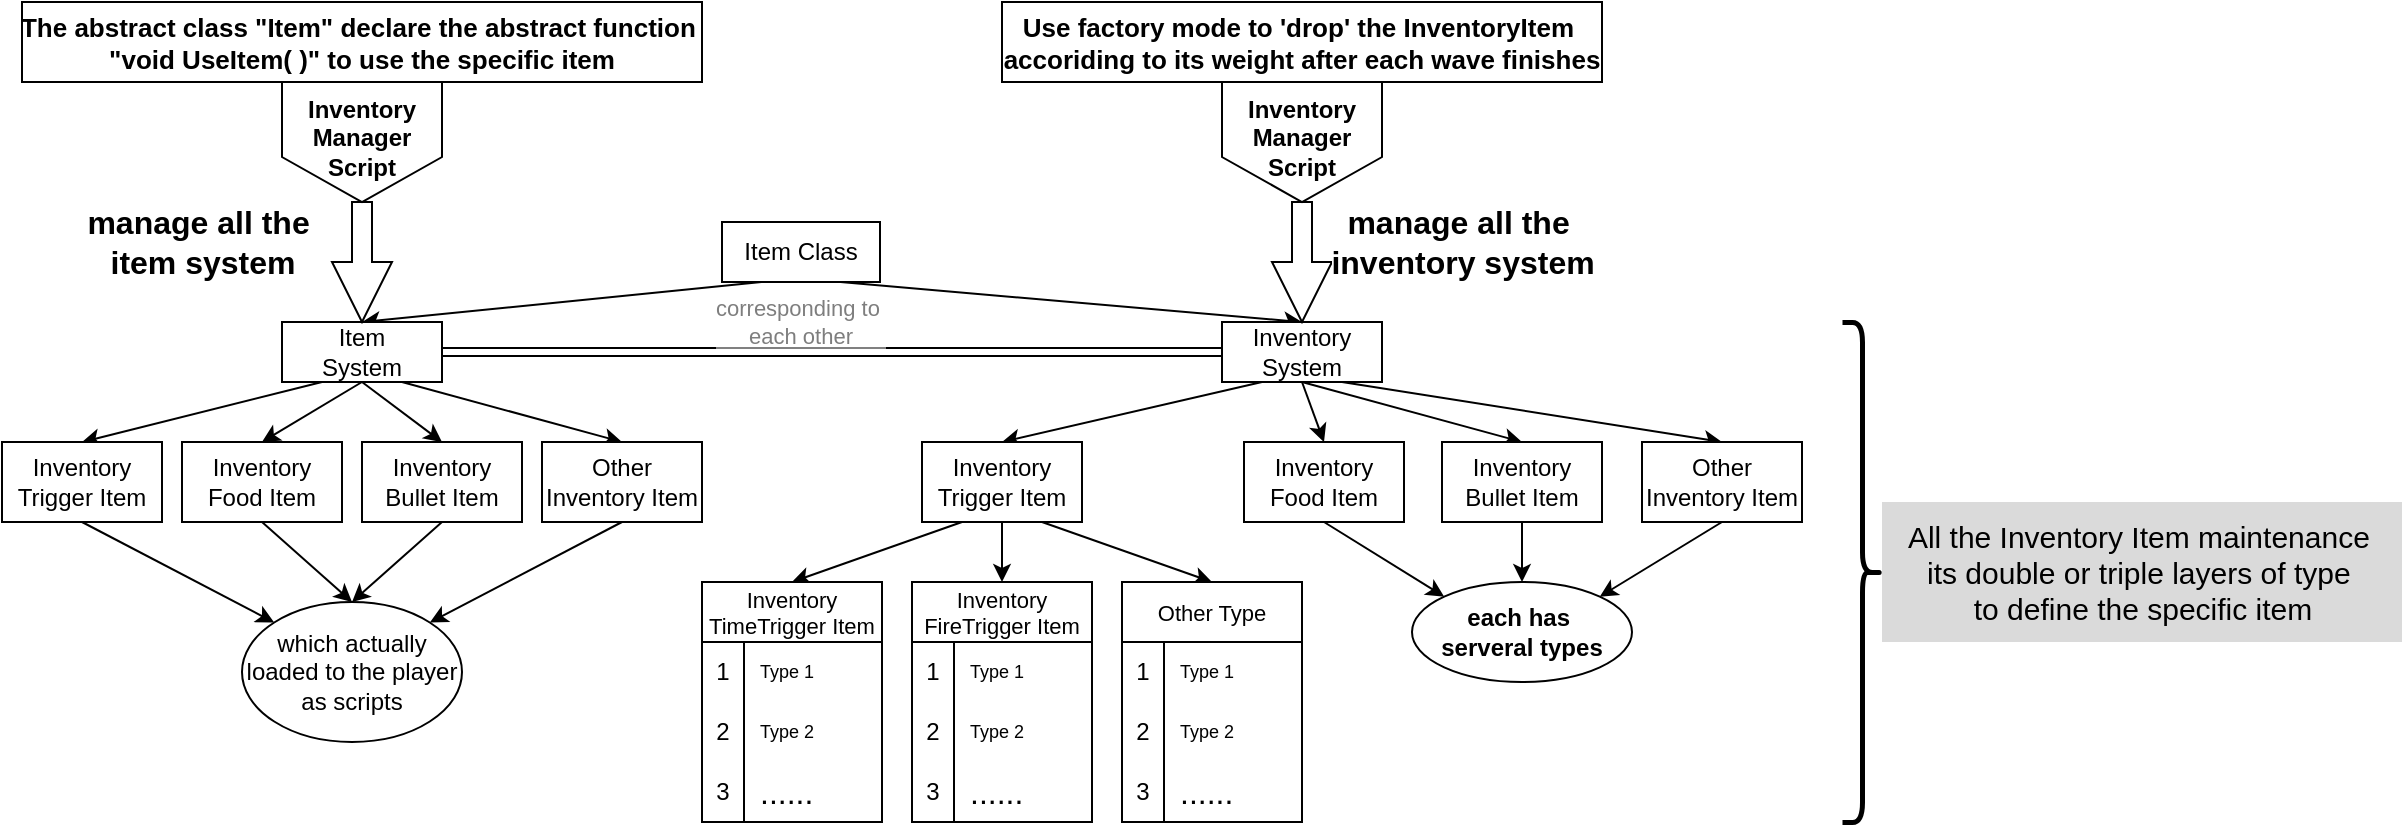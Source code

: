 <mxfile>
  <diagram id="fvb2g3oPO7p78tWDGT2t" name="第 1 页">
    <mxGraphModel dx="1944" dy="809" grid="1" gridSize="10" guides="1" tooltips="1" connect="1" arrows="1" fold="1" page="1" pageScale="1" pageWidth="827" pageHeight="1169" math="0" shadow="0">
      <root>
        <mxCell id="0" />
        <mxCell id="1" parent="0" />
        <mxCell id="5" style="edgeStyle=none;html=1;exitX=0.25;exitY=1;exitDx=0;exitDy=0;entryX=0.5;entryY=0;entryDx=0;entryDy=0;" edge="1" parent="1" source="2" target="3">
          <mxGeometry relative="1" as="geometry" />
        </mxCell>
        <mxCell id="6" style="edgeStyle=none;html=1;exitX=0.75;exitY=1;exitDx=0;exitDy=0;entryX=0.5;entryY=0;entryDx=0;entryDy=0;" edge="1" parent="1" source="2" target="4">
          <mxGeometry relative="1" as="geometry" />
        </mxCell>
        <mxCell id="2" value="Item Class" style="rounded=0;whiteSpace=wrap;html=1;" vertex="1" parent="1">
          <mxGeometry x="300" y="220" width="79" height="30" as="geometry" />
        </mxCell>
        <mxCell id="9" style="edgeStyle=none;html=1;exitX=1;exitY=0.5;exitDx=0;exitDy=0;entryX=0;entryY=0.5;entryDx=0;entryDy=0;shape=link;" edge="1" parent="1" source="3" target="4">
          <mxGeometry relative="1" as="geometry">
            <mxPoint x="220" y="285" as="sourcePoint" />
          </mxGeometry>
        </mxCell>
        <mxCell id="12" value="corresponding to&amp;nbsp;&lt;div&gt;each other&lt;/div&gt;" style="edgeLabel;html=1;align=center;verticalAlign=middle;resizable=0;points=[];textOpacity=50;" vertex="1" connectable="0" parent="9">
          <mxGeometry relative="1" as="geometry">
            <mxPoint x="-16" y="-15" as="offset" />
          </mxGeometry>
        </mxCell>
        <mxCell id="82" style="edgeStyle=none;html=1;exitX=0.25;exitY=1;exitDx=0;exitDy=0;entryX=0.5;entryY=0;entryDx=0;entryDy=0;" edge="1" parent="1" source="3" target="78">
          <mxGeometry relative="1" as="geometry" />
        </mxCell>
        <mxCell id="83" style="edgeStyle=none;html=1;exitX=0.5;exitY=1;exitDx=0;exitDy=0;entryX=0.5;entryY=0;entryDx=0;entryDy=0;" edge="1" parent="1" source="3" target="79">
          <mxGeometry relative="1" as="geometry" />
        </mxCell>
        <mxCell id="84" style="edgeStyle=none;html=1;exitX=0.75;exitY=1;exitDx=0;exitDy=0;entryX=0.5;entryY=0;entryDx=0;entryDy=0;" edge="1" parent="1" source="3" target="81">
          <mxGeometry relative="1" as="geometry" />
        </mxCell>
        <mxCell id="85" style="edgeStyle=none;html=1;exitX=0.5;exitY=1;exitDx=0;exitDy=0;entryX=0.5;entryY=0;entryDx=0;entryDy=0;" edge="1" parent="1" source="3" target="80">
          <mxGeometry relative="1" as="geometry" />
        </mxCell>
        <mxCell id="3" value="Item&lt;div&gt;System&lt;/div&gt;" style="rounded=0;whiteSpace=wrap;html=1;" vertex="1" parent="1">
          <mxGeometry x="80" y="270" width="80" height="30" as="geometry" />
        </mxCell>
        <mxCell id="17" style="edgeStyle=none;html=1;exitX=0.25;exitY=1;exitDx=0;exitDy=0;entryX=0.5;entryY=0;entryDx=0;entryDy=0;" edge="1" parent="1" source="4" target="14">
          <mxGeometry relative="1" as="geometry" />
        </mxCell>
        <mxCell id="18" style="edgeStyle=none;html=1;exitX=0.5;exitY=1;exitDx=0;exitDy=0;entryX=0.5;entryY=0;entryDx=0;entryDy=0;" edge="1" parent="1" source="4" target="15">
          <mxGeometry relative="1" as="geometry" />
        </mxCell>
        <mxCell id="19" style="edgeStyle=none;html=1;exitX=0.5;exitY=1;exitDx=0;exitDy=0;entryX=0.5;entryY=0;entryDx=0;entryDy=0;" edge="1" parent="1" source="4" target="16">
          <mxGeometry relative="1" as="geometry" />
        </mxCell>
        <mxCell id="21" style="edgeStyle=none;html=1;exitX=0.75;exitY=1;exitDx=0;exitDy=0;entryX=0.5;entryY=0;entryDx=0;entryDy=0;" edge="1" parent="1" source="4" target="20">
          <mxGeometry relative="1" as="geometry" />
        </mxCell>
        <mxCell id="4" value="Inventory System" style="rounded=0;whiteSpace=wrap;html=1;" vertex="1" parent="1">
          <mxGeometry x="550" y="270" width="80" height="30" as="geometry" />
        </mxCell>
        <mxCell id="59" style="edgeStyle=none;html=1;exitX=0.25;exitY=1;exitDx=0;exitDy=0;entryX=0.5;entryY=0;entryDx=0;entryDy=0;" edge="1" parent="1" source="14" target="29">
          <mxGeometry relative="1" as="geometry" />
        </mxCell>
        <mxCell id="60" style="edgeStyle=none;html=1;exitX=0.5;exitY=1;exitDx=0;exitDy=0;entryX=0.5;entryY=0;entryDx=0;entryDy=0;" edge="1" parent="1" source="14" target="48">
          <mxGeometry relative="1" as="geometry" />
        </mxCell>
        <mxCell id="86" style="edgeStyle=none;html=1;exitX=0.75;exitY=1;exitDx=0;exitDy=0;entryX=0.5;entryY=0;entryDx=0;entryDy=0;" edge="1" parent="1" source="14" target="62">
          <mxGeometry relative="1" as="geometry" />
        </mxCell>
        <mxCell id="14" value="Inventory&lt;div&gt;Trigger&amp;nbsp;&lt;span style=&quot;background-color: transparent;&quot;&gt;Item&lt;/span&gt;&lt;/div&gt;" style="rounded=0;whiteSpace=wrap;html=1;" vertex="1" parent="1">
          <mxGeometry x="400" y="330" width="80" height="40" as="geometry" />
        </mxCell>
        <mxCell id="76" style="edgeStyle=none;html=1;exitX=0.5;exitY=1;exitDx=0;exitDy=0;entryX=0;entryY=0;entryDx=0;entryDy=0;" edge="1" parent="1" source="15" target="74">
          <mxGeometry relative="1" as="geometry" />
        </mxCell>
        <mxCell id="15" value="&lt;span style=&quot;color: rgb(0, 0, 0);&quot;&gt;Inventory&lt;/span&gt;&lt;div&gt;&lt;span style=&quot;background-color: transparent;&quot;&gt;&lt;font color=&quot;#000000&quot;&gt;Food&lt;/font&gt;&amp;nbsp;&lt;/span&gt;&lt;span style=&quot;background-color: transparent;&quot;&gt;Item&lt;/span&gt;&lt;/div&gt;" style="rounded=0;whiteSpace=wrap;html=1;" vertex="1" parent="1">
          <mxGeometry x="561" y="330" width="80" height="40" as="geometry" />
        </mxCell>
        <mxCell id="75" style="edgeStyle=none;html=1;exitX=0.5;exitY=1;exitDx=0;exitDy=0;entryX=0.5;entryY=0;entryDx=0;entryDy=0;" edge="1" parent="1" source="16" target="74">
          <mxGeometry relative="1" as="geometry" />
        </mxCell>
        <mxCell id="16" value="&lt;span style=&quot;color: rgb(0, 0, 0);&quot;&gt;Inventory&lt;/span&gt;&lt;div&gt;&lt;span style=&quot;background-color: transparent;&quot;&gt;Bullet&amp;nbsp;&lt;/span&gt;&lt;span style=&quot;background-color: transparent;&quot;&gt;Item&lt;/span&gt;&lt;/div&gt;" style="rounded=0;whiteSpace=wrap;html=1;" vertex="1" parent="1">
          <mxGeometry x="660" y="330" width="80" height="40" as="geometry" />
        </mxCell>
        <mxCell id="77" style="edgeStyle=none;html=1;exitX=0.5;exitY=1;exitDx=0;exitDy=0;entryX=1;entryY=0;entryDx=0;entryDy=0;" edge="1" parent="1" source="20" target="74">
          <mxGeometry relative="1" as="geometry" />
        </mxCell>
        <mxCell id="20" value="Other&lt;div&gt;Inventory Item&lt;/div&gt;" style="rounded=0;whiteSpace=wrap;html=1;" vertex="1" parent="1">
          <mxGeometry x="760" y="330" width="80" height="40" as="geometry" />
        </mxCell>
        <mxCell id="29" value="Inventory&#xa;TimeTrigger Item" style="shape=table;startSize=30;container=1;collapsible=0;childLayout=tableLayout;fixedRows=1;rowLines=0;fontStyle=0;strokeColor=default;fontSize=11;" vertex="1" parent="1">
          <mxGeometry x="290" y="400" width="90" height="120" as="geometry" />
        </mxCell>
        <mxCell id="30" value="" style="shape=tableRow;horizontal=0;startSize=0;swimlaneHead=0;swimlaneBody=0;top=0;left=0;bottom=0;right=0;collapsible=0;dropTarget=0;fillColor=none;points=[[0,0.5],[1,0.5]];portConstraint=eastwest;strokeColor=inherit;fontSize=16;" vertex="1" parent="29">
          <mxGeometry y="30" width="90" height="30" as="geometry" />
        </mxCell>
        <mxCell id="31" value="1" style="shape=partialRectangle;html=1;whiteSpace=wrap;connectable=0;fillColor=none;top=0;left=0;bottom=0;right=0;overflow=hidden;pointerEvents=1;strokeColor=inherit;fontSize=12;" vertex="1" parent="30">
          <mxGeometry width="21" height="30" as="geometry">
            <mxRectangle width="21" height="30" as="alternateBounds" />
          </mxGeometry>
        </mxCell>
        <mxCell id="32" value="Type 1" style="shape=partialRectangle;html=1;whiteSpace=wrap;connectable=0;fillColor=none;top=0;left=0;bottom=0;right=0;align=left;spacingLeft=6;overflow=hidden;strokeColor=inherit;fontSize=9;" vertex="1" parent="30">
          <mxGeometry x="21" width="69" height="30" as="geometry">
            <mxRectangle width="69" height="30" as="alternateBounds" />
          </mxGeometry>
        </mxCell>
        <mxCell id="33" value="" style="shape=tableRow;horizontal=0;startSize=0;swimlaneHead=0;swimlaneBody=0;top=0;left=0;bottom=0;right=0;collapsible=0;dropTarget=0;fillColor=none;points=[[0,0.5],[1,0.5]];portConstraint=eastwest;strokeColor=inherit;fontSize=16;" vertex="1" parent="29">
          <mxGeometry y="60" width="90" height="30" as="geometry" />
        </mxCell>
        <mxCell id="34" value="2" style="shape=partialRectangle;html=1;whiteSpace=wrap;connectable=0;fillColor=none;top=0;left=0;bottom=0;right=0;overflow=hidden;strokeColor=inherit;fontSize=12;" vertex="1" parent="33">
          <mxGeometry width="21" height="30" as="geometry">
            <mxRectangle width="21" height="30" as="alternateBounds" />
          </mxGeometry>
        </mxCell>
        <mxCell id="35" value="Type 2" style="shape=partialRectangle;html=1;whiteSpace=wrap;connectable=0;fillColor=none;top=0;left=0;bottom=0;right=0;align=left;spacingLeft=6;overflow=hidden;strokeColor=inherit;fontSize=9;" vertex="1" parent="33">
          <mxGeometry x="21" width="69" height="30" as="geometry">
            <mxRectangle width="69" height="30" as="alternateBounds" />
          </mxGeometry>
        </mxCell>
        <mxCell id="36" value="" style="shape=tableRow;horizontal=0;startSize=0;swimlaneHead=0;swimlaneBody=0;top=0;left=0;bottom=0;right=0;collapsible=0;dropTarget=0;fillColor=none;points=[[0,0.5],[1,0.5]];portConstraint=eastwest;strokeColor=inherit;fontSize=16;" vertex="1" parent="29">
          <mxGeometry y="90" width="90" height="30" as="geometry" />
        </mxCell>
        <mxCell id="37" value="3" style="shape=partialRectangle;html=1;whiteSpace=wrap;connectable=0;fillColor=none;top=0;left=0;bottom=0;right=0;overflow=hidden;strokeColor=inherit;fontSize=12;" vertex="1" parent="36">
          <mxGeometry width="21" height="30" as="geometry">
            <mxRectangle width="21" height="30" as="alternateBounds" />
          </mxGeometry>
        </mxCell>
        <mxCell id="38" value="&lt;div style=&quot;&quot;&gt;&lt;span style=&quot;background-color: transparent;&quot;&gt;......&lt;/span&gt;&lt;/div&gt;" style="shape=partialRectangle;html=1;whiteSpace=wrap;connectable=0;fillColor=none;top=0;left=0;bottom=0;right=0;align=left;spacingLeft=6;overflow=hidden;strokeColor=inherit;fontSize=16;verticalAlign=middle;labelPosition=center;verticalLabelPosition=middle;" vertex="1" parent="36">
          <mxGeometry x="21" width="69" height="30" as="geometry">
            <mxRectangle width="69" height="30" as="alternateBounds" />
          </mxGeometry>
        </mxCell>
        <mxCell id="48" value="Inventory&#xa;FireTrigger Item" style="shape=table;startSize=30;container=1;collapsible=0;childLayout=tableLayout;fixedRows=1;rowLines=0;fontStyle=0;strokeColor=default;fontSize=11;" vertex="1" parent="1">
          <mxGeometry x="395" y="400" width="90" height="120" as="geometry" />
        </mxCell>
        <mxCell id="49" value="" style="shape=tableRow;horizontal=0;startSize=0;swimlaneHead=0;swimlaneBody=0;top=0;left=0;bottom=0;right=0;collapsible=0;dropTarget=0;fillColor=none;points=[[0,0.5],[1,0.5]];portConstraint=eastwest;strokeColor=inherit;fontSize=16;" vertex="1" parent="48">
          <mxGeometry y="30" width="90" height="30" as="geometry" />
        </mxCell>
        <mxCell id="50" value="1" style="shape=partialRectangle;html=1;whiteSpace=wrap;connectable=0;fillColor=none;top=0;left=0;bottom=0;right=0;overflow=hidden;pointerEvents=1;strokeColor=inherit;fontSize=12;" vertex="1" parent="49">
          <mxGeometry width="21" height="30" as="geometry">
            <mxRectangle width="21" height="30" as="alternateBounds" />
          </mxGeometry>
        </mxCell>
        <mxCell id="51" value="Type 1" style="shape=partialRectangle;html=1;whiteSpace=wrap;connectable=0;fillColor=none;top=0;left=0;bottom=0;right=0;align=left;spacingLeft=6;overflow=hidden;strokeColor=inherit;fontSize=9;" vertex="1" parent="49">
          <mxGeometry x="21" width="69" height="30" as="geometry">
            <mxRectangle width="69" height="30" as="alternateBounds" />
          </mxGeometry>
        </mxCell>
        <mxCell id="52" value="" style="shape=tableRow;horizontal=0;startSize=0;swimlaneHead=0;swimlaneBody=0;top=0;left=0;bottom=0;right=0;collapsible=0;dropTarget=0;fillColor=none;points=[[0,0.5],[1,0.5]];portConstraint=eastwest;strokeColor=inherit;fontSize=16;" vertex="1" parent="48">
          <mxGeometry y="60" width="90" height="30" as="geometry" />
        </mxCell>
        <mxCell id="53" value="2" style="shape=partialRectangle;html=1;whiteSpace=wrap;connectable=0;fillColor=none;top=0;left=0;bottom=0;right=0;overflow=hidden;strokeColor=inherit;fontSize=12;" vertex="1" parent="52">
          <mxGeometry width="21" height="30" as="geometry">
            <mxRectangle width="21" height="30" as="alternateBounds" />
          </mxGeometry>
        </mxCell>
        <mxCell id="54" value="Type 2" style="shape=partialRectangle;html=1;whiteSpace=wrap;connectable=0;fillColor=none;top=0;left=0;bottom=0;right=0;align=left;spacingLeft=6;overflow=hidden;strokeColor=inherit;fontSize=9;" vertex="1" parent="52">
          <mxGeometry x="21" width="69" height="30" as="geometry">
            <mxRectangle width="69" height="30" as="alternateBounds" />
          </mxGeometry>
        </mxCell>
        <mxCell id="55" value="" style="shape=tableRow;horizontal=0;startSize=0;swimlaneHead=0;swimlaneBody=0;top=0;left=0;bottom=0;right=0;collapsible=0;dropTarget=0;fillColor=none;points=[[0,0.5],[1,0.5]];portConstraint=eastwest;strokeColor=inherit;fontSize=16;" vertex="1" parent="48">
          <mxGeometry y="90" width="90" height="30" as="geometry" />
        </mxCell>
        <mxCell id="56" value="3" style="shape=partialRectangle;html=1;whiteSpace=wrap;connectable=0;fillColor=none;top=0;left=0;bottom=0;right=0;overflow=hidden;strokeColor=inherit;fontSize=12;" vertex="1" parent="55">
          <mxGeometry width="21" height="30" as="geometry">
            <mxRectangle width="21" height="30" as="alternateBounds" />
          </mxGeometry>
        </mxCell>
        <mxCell id="57" value="&lt;div style=&quot;&quot;&gt;&lt;span style=&quot;background-color: transparent;&quot;&gt;......&lt;/span&gt;&lt;/div&gt;" style="shape=partialRectangle;html=1;whiteSpace=wrap;connectable=0;fillColor=none;top=0;left=0;bottom=0;right=0;align=left;spacingLeft=6;overflow=hidden;strokeColor=inherit;fontSize=16;verticalAlign=middle;labelPosition=center;verticalLabelPosition=middle;" vertex="1" parent="55">
          <mxGeometry x="21" width="69" height="30" as="geometry">
            <mxRectangle width="69" height="30" as="alternateBounds" />
          </mxGeometry>
        </mxCell>
        <mxCell id="62" value="Other Type" style="shape=table;startSize=30;container=1;collapsible=0;childLayout=tableLayout;fixedRows=1;rowLines=0;fontStyle=0;strokeColor=default;fontSize=11;" vertex="1" parent="1">
          <mxGeometry x="500" y="400" width="90" height="120" as="geometry" />
        </mxCell>
        <mxCell id="63" value="" style="shape=tableRow;horizontal=0;startSize=0;swimlaneHead=0;swimlaneBody=0;top=0;left=0;bottom=0;right=0;collapsible=0;dropTarget=0;fillColor=none;points=[[0,0.5],[1,0.5]];portConstraint=eastwest;strokeColor=inherit;fontSize=16;" vertex="1" parent="62">
          <mxGeometry y="30" width="90" height="30" as="geometry" />
        </mxCell>
        <mxCell id="64" value="1" style="shape=partialRectangle;html=1;whiteSpace=wrap;connectable=0;fillColor=none;top=0;left=0;bottom=0;right=0;overflow=hidden;pointerEvents=1;strokeColor=inherit;fontSize=12;" vertex="1" parent="63">
          <mxGeometry width="21" height="30" as="geometry">
            <mxRectangle width="21" height="30" as="alternateBounds" />
          </mxGeometry>
        </mxCell>
        <mxCell id="65" value="Type 1" style="shape=partialRectangle;html=1;whiteSpace=wrap;connectable=0;fillColor=none;top=0;left=0;bottom=0;right=0;align=left;spacingLeft=6;overflow=hidden;strokeColor=inherit;fontSize=9;" vertex="1" parent="63">
          <mxGeometry x="21" width="69" height="30" as="geometry">
            <mxRectangle width="69" height="30" as="alternateBounds" />
          </mxGeometry>
        </mxCell>
        <mxCell id="66" value="" style="shape=tableRow;horizontal=0;startSize=0;swimlaneHead=0;swimlaneBody=0;top=0;left=0;bottom=0;right=0;collapsible=0;dropTarget=0;fillColor=none;points=[[0,0.5],[1,0.5]];portConstraint=eastwest;strokeColor=inherit;fontSize=16;" vertex="1" parent="62">
          <mxGeometry y="60" width="90" height="30" as="geometry" />
        </mxCell>
        <mxCell id="67" value="2" style="shape=partialRectangle;html=1;whiteSpace=wrap;connectable=0;fillColor=none;top=0;left=0;bottom=0;right=0;overflow=hidden;strokeColor=inherit;fontSize=12;" vertex="1" parent="66">
          <mxGeometry width="21" height="30" as="geometry">
            <mxRectangle width="21" height="30" as="alternateBounds" />
          </mxGeometry>
        </mxCell>
        <mxCell id="68" value="Type 2" style="shape=partialRectangle;html=1;whiteSpace=wrap;connectable=0;fillColor=none;top=0;left=0;bottom=0;right=0;align=left;spacingLeft=6;overflow=hidden;strokeColor=inherit;fontSize=9;" vertex="1" parent="66">
          <mxGeometry x="21" width="69" height="30" as="geometry">
            <mxRectangle width="69" height="30" as="alternateBounds" />
          </mxGeometry>
        </mxCell>
        <mxCell id="69" value="" style="shape=tableRow;horizontal=0;startSize=0;swimlaneHead=0;swimlaneBody=0;top=0;left=0;bottom=0;right=0;collapsible=0;dropTarget=0;fillColor=none;points=[[0,0.5],[1,0.5]];portConstraint=eastwest;strokeColor=inherit;fontSize=16;" vertex="1" parent="62">
          <mxGeometry y="90" width="90" height="30" as="geometry" />
        </mxCell>
        <mxCell id="70" value="3" style="shape=partialRectangle;html=1;whiteSpace=wrap;connectable=0;fillColor=none;top=0;left=0;bottom=0;right=0;overflow=hidden;strokeColor=inherit;fontSize=12;" vertex="1" parent="69">
          <mxGeometry width="21" height="30" as="geometry">
            <mxRectangle width="21" height="30" as="alternateBounds" />
          </mxGeometry>
        </mxCell>
        <mxCell id="71" value="&lt;div style=&quot;&quot;&gt;&lt;span style=&quot;background-color: transparent;&quot;&gt;......&lt;/span&gt;&lt;/div&gt;" style="shape=partialRectangle;html=1;whiteSpace=wrap;connectable=0;fillColor=none;top=0;left=0;bottom=0;right=0;align=left;spacingLeft=6;overflow=hidden;strokeColor=inherit;fontSize=16;verticalAlign=middle;labelPosition=center;verticalLabelPosition=middle;" vertex="1" parent="69">
          <mxGeometry x="21" width="69" height="30" as="geometry">
            <mxRectangle width="69" height="30" as="alternateBounds" />
          </mxGeometry>
        </mxCell>
        <mxCell id="74" value="each has&amp;nbsp;&lt;div&gt;serveral&amp;nbsp;&lt;span style=&quot;background-color: transparent;&quot;&gt;types&lt;/span&gt;&lt;/div&gt;" style="ellipse;whiteSpace=wrap;html=1;fontStyle=1" vertex="1" parent="1">
          <mxGeometry x="645" y="400" width="110" height="50" as="geometry" />
        </mxCell>
        <mxCell id="88" style="edgeStyle=none;html=1;exitX=0.5;exitY=1;exitDx=0;exitDy=0;entryX=0;entryY=0;entryDx=0;entryDy=0;" edge="1" parent="1" source="78" target="87">
          <mxGeometry relative="1" as="geometry" />
        </mxCell>
        <mxCell id="78" value="Inventory&lt;div&gt;Trigger&amp;nbsp;&lt;span style=&quot;background-color: transparent;&quot;&gt;Item&lt;/span&gt;&lt;/div&gt;" style="rounded=0;whiteSpace=wrap;html=1;" vertex="1" parent="1">
          <mxGeometry x="-60" y="330" width="80" height="40" as="geometry" />
        </mxCell>
        <mxCell id="89" style="edgeStyle=none;html=1;exitX=0.5;exitY=1;exitDx=0;exitDy=0;entryX=0.5;entryY=0;entryDx=0;entryDy=0;" edge="1" parent="1" source="79" target="87">
          <mxGeometry relative="1" as="geometry" />
        </mxCell>
        <mxCell id="79" value="&lt;span style=&quot;color: rgb(0, 0, 0);&quot;&gt;Inventory&lt;/span&gt;&lt;div&gt;&lt;span style=&quot;background-color: transparent;&quot;&gt;&lt;font color=&quot;#000000&quot;&gt;Food&lt;/font&gt;&amp;nbsp;&lt;/span&gt;&lt;span style=&quot;background-color: transparent;&quot;&gt;Item&lt;/span&gt;&lt;/div&gt;" style="rounded=0;whiteSpace=wrap;html=1;" vertex="1" parent="1">
          <mxGeometry x="30" y="330" width="80" height="40" as="geometry" />
        </mxCell>
        <mxCell id="90" style="edgeStyle=none;html=1;exitX=0.5;exitY=1;exitDx=0;exitDy=0;entryX=0.5;entryY=0;entryDx=0;entryDy=0;" edge="1" parent="1" source="80" target="87">
          <mxGeometry relative="1" as="geometry" />
        </mxCell>
        <mxCell id="80" value="&lt;span style=&quot;color: rgb(0, 0, 0);&quot;&gt;Inventory&lt;/span&gt;&lt;div&gt;&lt;span style=&quot;background-color: transparent;&quot;&gt;Bullet&amp;nbsp;&lt;/span&gt;&lt;span style=&quot;background-color: transparent;&quot;&gt;Item&lt;/span&gt;&lt;/div&gt;" style="rounded=0;whiteSpace=wrap;html=1;" vertex="1" parent="1">
          <mxGeometry x="120" y="330" width="80" height="40" as="geometry" />
        </mxCell>
        <mxCell id="91" style="edgeStyle=none;html=1;exitX=0.5;exitY=1;exitDx=0;exitDy=0;entryX=1;entryY=0;entryDx=0;entryDy=0;" edge="1" parent="1" source="81" target="87">
          <mxGeometry relative="1" as="geometry" />
        </mxCell>
        <mxCell id="81" value="Other&lt;div&gt;Inventory Item&lt;/div&gt;" style="rounded=0;whiteSpace=wrap;html=1;" vertex="1" parent="1">
          <mxGeometry x="210" y="330" width="80" height="40" as="geometry" />
        </mxCell>
        <mxCell id="87" value="which actually&lt;div&gt;loaded to the player as scripts&lt;/div&gt;" style="ellipse;whiteSpace=wrap;html=1;" vertex="1" parent="1">
          <mxGeometry x="60" y="410" width="110" height="70" as="geometry" />
        </mxCell>
        <mxCell id="94" value="&lt;b&gt;&lt;font style=&quot;font-size: 16px;&quot;&gt;manage all the&amp;nbsp;&lt;/font&gt;&lt;/b&gt;&lt;div&gt;&lt;b&gt;&lt;font style=&quot;font-size: 16px;&quot;&gt;inventory system&lt;/font&gt;&lt;/b&gt;&lt;/div&gt;" style="edgeStyle=none;html=1;exitX=0.5;exitY=1;exitDx=0;exitDy=0;entryX=0.5;entryY=0;entryDx=0;entryDy=0;shape=arrow;" edge="1" parent="1">
          <mxGeometry x="-0.333" y="80" relative="1" as="geometry">
            <mxPoint x="590" y="210" as="sourcePoint" />
            <mxPoint x="590" y="270" as="targetPoint" />
            <mxPoint as="offset" />
          </mxGeometry>
        </mxCell>
        <mxCell id="93" value="Inventory&lt;div&gt;Manager&lt;/div&gt;&lt;div&gt;Script&lt;/div&gt;" style="shape=offPageConnector;whiteSpace=wrap;html=1;verticalAlign=top;fontStyle=1" vertex="1" parent="1">
          <mxGeometry x="550" y="150" width="80" height="60" as="geometry" />
        </mxCell>
        <mxCell id="95" value="&lt;b&gt;&lt;font style=&quot;font-size: 16px;&quot;&gt;manage all the&amp;nbsp;&lt;/font&gt;&lt;/b&gt;&lt;div&gt;&lt;b&gt;&lt;font style=&quot;font-size: 16px;&quot;&gt;item system&lt;/font&gt;&lt;/b&gt;&lt;/div&gt;" style="edgeStyle=none;html=1;exitX=0.5;exitY=1;exitDx=0;exitDy=0;entryX=0.5;entryY=0;entryDx=0;entryDy=0;shape=arrow;" edge="1" parent="1">
          <mxGeometry x="-0.333" y="-80" relative="1" as="geometry">
            <mxPoint x="120" y="210" as="sourcePoint" />
            <mxPoint x="120" y="270" as="targetPoint" />
            <mxPoint as="offset" />
          </mxGeometry>
        </mxCell>
        <mxCell id="96" value="Inventory&lt;div&gt;Manager&lt;/div&gt;&lt;div&gt;Script&lt;/div&gt;" style="shape=offPageConnector;whiteSpace=wrap;html=1;verticalAlign=top;fontStyle=1" vertex="1" parent="1">
          <mxGeometry x="80" y="150" width="80" height="60" as="geometry" />
        </mxCell>
        <mxCell id="101" value="" style="shape=curlyBracket;whiteSpace=wrap;html=1;rounded=1;flipH=1;labelPosition=right;verticalLabelPosition=middle;align=left;verticalAlign=middle;strokeWidth=2.5;shadow=0;" vertex="1" parent="1">
          <mxGeometry x="860" y="270" width="20" height="250" as="geometry" />
        </mxCell>
        <mxCell id="102" value="All the Inventory Item&amp;nbsp;&lt;span style=&quot;background-color: transparent;&quot;&gt;maintenance&amp;nbsp;&lt;/span&gt;&lt;div&gt;&lt;span style=&quot;background-color: transparent;&quot;&gt;its double or&amp;nbsp;&lt;/span&gt;&lt;span style=&quot;background-color: transparent;&quot;&gt;triple&amp;nbsp;&lt;/span&gt;&lt;span style=&quot;background-color: transparent;&quot;&gt;layers of type&amp;nbsp;&lt;/span&gt;&lt;/div&gt;&lt;div&gt;&lt;span style=&quot;background-color: transparent;&quot;&gt;to define the specific item&lt;/span&gt;&lt;/div&gt;" style="text;html=1;align=center;verticalAlign=middle;resizable=0;points=[];autosize=1;strokeColor=none;fillColor=#DADADA;fillStyle=auto;fontSize=15;" vertex="1" parent="1">
          <mxGeometry x="880" y="360" width="260" height="70" as="geometry" />
        </mxCell>
        <mxCell id="103" value="The abstract class &quot;Item&quot; declare the abstract function &#xa;&quot;void UseItem( )&quot; to use the specific item" style="text;align=center;verticalAlign=middle;resizable=0;points=[];autosize=1;strokeColor=default;fillColor=none;fontSize=13;fontStyle=1" vertex="1" parent="1">
          <mxGeometry x="-50" y="110" width="340" height="40" as="geometry" />
        </mxCell>
        <mxCell id="105" value="Use factory mode to &#39;drop&#39; the InventoryItem &#xa;accoriding to its weight after each wave finishes" style="text;align=center;verticalAlign=middle;resizable=0;points=[];autosize=1;strokeColor=default;fillColor=none;fontSize=13;fontStyle=1" vertex="1" parent="1">
          <mxGeometry x="440" y="110" width="300" height="40" as="geometry" />
        </mxCell>
      </root>
    </mxGraphModel>
  </diagram>
</mxfile>
